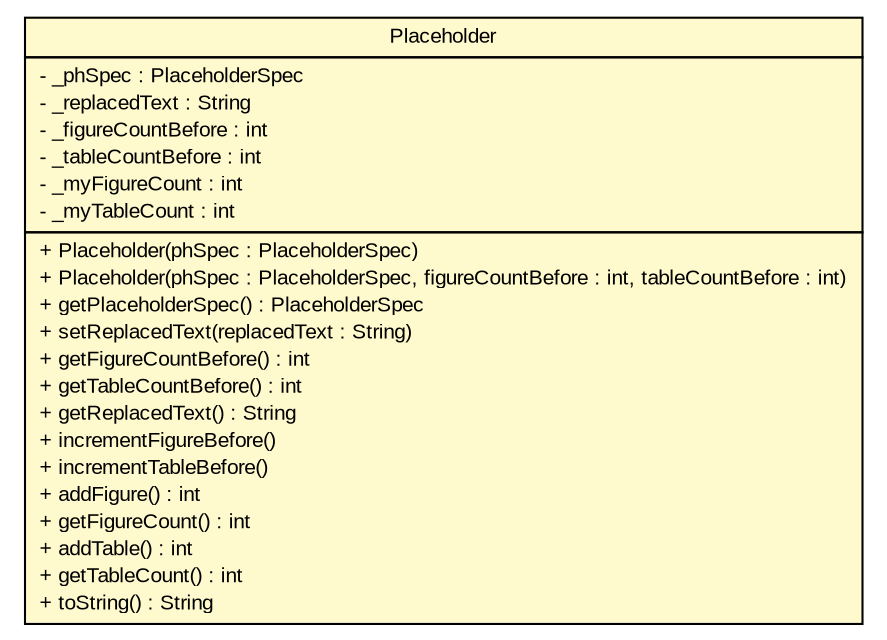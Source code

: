#!/usr/local/bin/dot
#
# Class diagram 
# Generated by UMLGraph version R5_6_6-6-g3bdff0 (http://www.umlgraph.org/)
#

digraph G {
	edge [fontname="arial",fontsize=10,labelfontname="arial",labelfontsize=10];
	node [fontname="arial",fontsize=10,shape=plaintext];
	nodesep=0.25;
	ranksep=0.5;
	// org.tanjakostic.jcleancim.docgen.writer.Placeholder
	c159756 [label=<<table title="org.tanjakostic.jcleancim.docgen.writer.Placeholder" border="0" cellborder="1" cellspacing="0" cellpadding="2" port="p" bgcolor="lemonChiffon" href="./Placeholder.html">
		<tr><td><table border="0" cellspacing="0" cellpadding="1">
<tr><td align="center" balign="center"> Placeholder </td></tr>
		</table></td></tr>
		<tr><td><table border="0" cellspacing="0" cellpadding="1">
<tr><td align="left" balign="left"> - _phSpec : PlaceholderSpec </td></tr>
<tr><td align="left" balign="left"> - _replacedText : String </td></tr>
<tr><td align="left" balign="left"> - _figureCountBefore : int </td></tr>
<tr><td align="left" balign="left"> - _tableCountBefore : int </td></tr>
<tr><td align="left" balign="left"> - _myFigureCount : int </td></tr>
<tr><td align="left" balign="left"> - _myTableCount : int </td></tr>
		</table></td></tr>
		<tr><td><table border="0" cellspacing="0" cellpadding="1">
<tr><td align="left" balign="left"> + Placeholder(phSpec : PlaceholderSpec) </td></tr>
<tr><td align="left" balign="left"> + Placeholder(phSpec : PlaceholderSpec, figureCountBefore : int, tableCountBefore : int) </td></tr>
<tr><td align="left" balign="left"> + getPlaceholderSpec() : PlaceholderSpec </td></tr>
<tr><td align="left" balign="left"> + setReplacedText(replacedText : String) </td></tr>
<tr><td align="left" balign="left"> + getFigureCountBefore() : int </td></tr>
<tr><td align="left" balign="left"> + getTableCountBefore() : int </td></tr>
<tr><td align="left" balign="left"> + getReplacedText() : String </td></tr>
<tr><td align="left" balign="left"> + incrementFigureBefore() </td></tr>
<tr><td align="left" balign="left"> + incrementTableBefore() </td></tr>
<tr><td align="left" balign="left"> + addFigure() : int </td></tr>
<tr><td align="left" balign="left"> + getFigureCount() : int </td></tr>
<tr><td align="left" balign="left"> + addTable() : int </td></tr>
<tr><td align="left" balign="left"> + getTableCount() : int </td></tr>
<tr><td align="left" balign="left"> + toString() : String </td></tr>
		</table></td></tr>
		</table>>, URL="./Placeholder.html", fontname="arial", fontcolor="black", fontsize=10.0];
}

